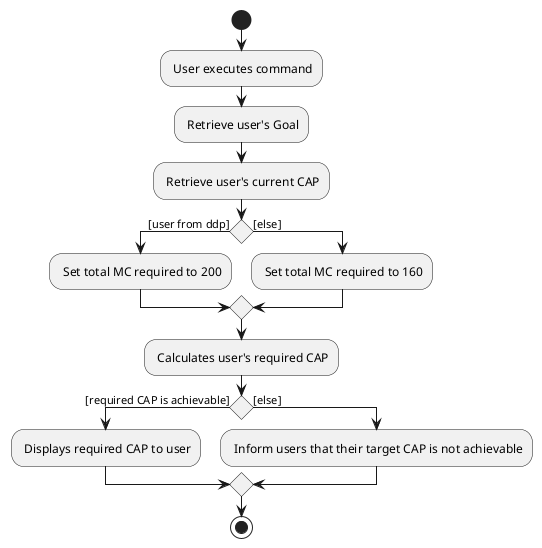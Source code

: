 @startuml
start
: User executes command;
: Retrieve user's Goal;
'Since the beta syntax does not support placing the condition outside the
'diamond we place it as the true branch instead.
: Retrieve user's current CAP;
if () then ([user from ddp])
    : Set total MC required to 200;
else ([else])
    : Set total MC required to 160;
endif
    : Calculates user's required CAP;
    if () then ([required CAP is achievable])
        : Displays required CAP to user;
    else ([else])
        : Inform users that their target CAP is not achievable;
    endif


stop
@enduml
